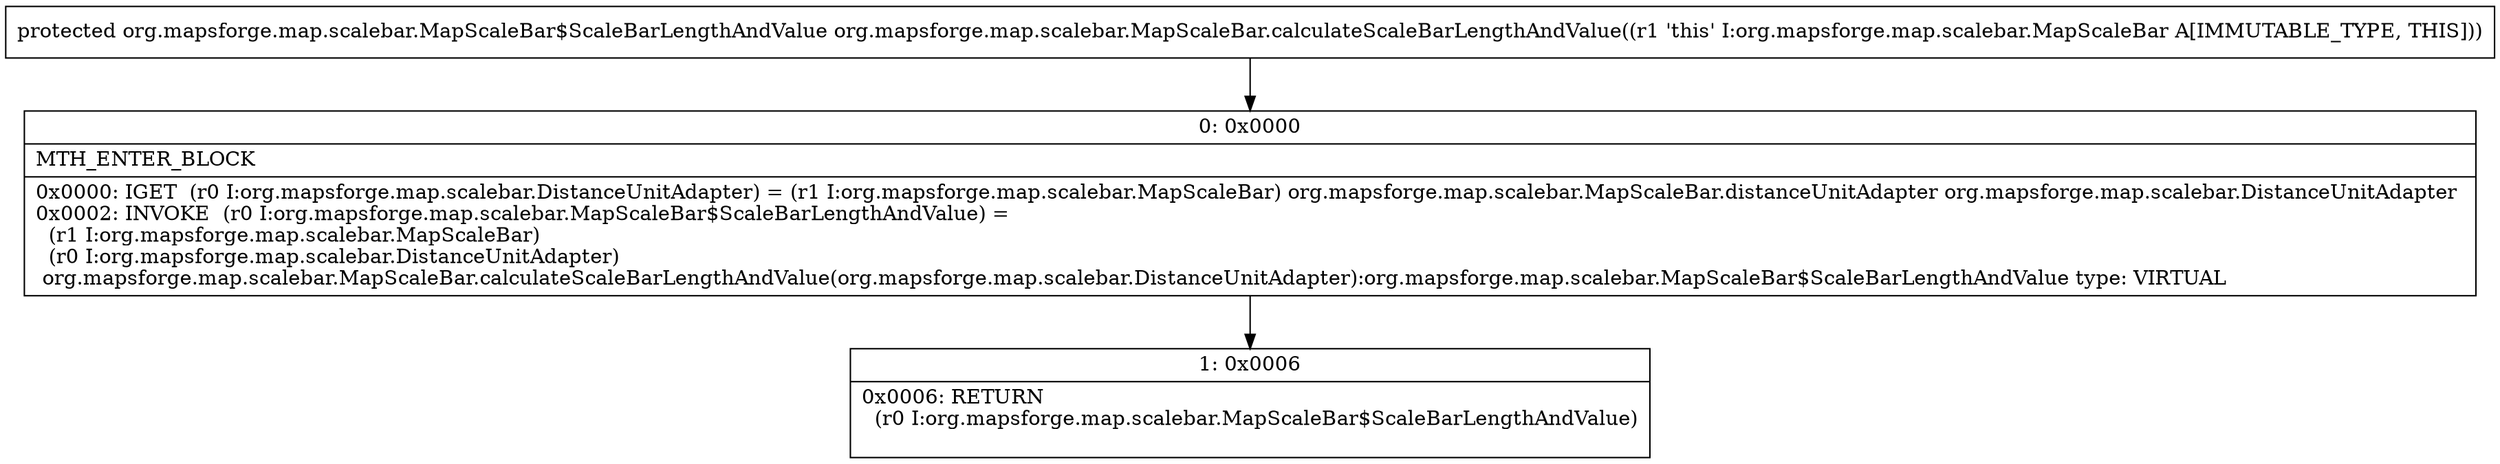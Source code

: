 digraph "CFG fororg.mapsforge.map.scalebar.MapScaleBar.calculateScaleBarLengthAndValue()Lorg\/mapsforge\/map\/scalebar\/MapScaleBar$ScaleBarLengthAndValue;" {
Node_0 [shape=record,label="{0\:\ 0x0000|MTH_ENTER_BLOCK\l|0x0000: IGET  (r0 I:org.mapsforge.map.scalebar.DistanceUnitAdapter) = (r1 I:org.mapsforge.map.scalebar.MapScaleBar) org.mapsforge.map.scalebar.MapScaleBar.distanceUnitAdapter org.mapsforge.map.scalebar.DistanceUnitAdapter \l0x0002: INVOKE  (r0 I:org.mapsforge.map.scalebar.MapScaleBar$ScaleBarLengthAndValue) = \l  (r1 I:org.mapsforge.map.scalebar.MapScaleBar)\l  (r0 I:org.mapsforge.map.scalebar.DistanceUnitAdapter)\l org.mapsforge.map.scalebar.MapScaleBar.calculateScaleBarLengthAndValue(org.mapsforge.map.scalebar.DistanceUnitAdapter):org.mapsforge.map.scalebar.MapScaleBar$ScaleBarLengthAndValue type: VIRTUAL \l}"];
Node_1 [shape=record,label="{1\:\ 0x0006|0x0006: RETURN  \l  (r0 I:org.mapsforge.map.scalebar.MapScaleBar$ScaleBarLengthAndValue)\l \l}"];
MethodNode[shape=record,label="{protected org.mapsforge.map.scalebar.MapScaleBar$ScaleBarLengthAndValue org.mapsforge.map.scalebar.MapScaleBar.calculateScaleBarLengthAndValue((r1 'this' I:org.mapsforge.map.scalebar.MapScaleBar A[IMMUTABLE_TYPE, THIS])) }"];
MethodNode -> Node_0;
Node_0 -> Node_1;
}

